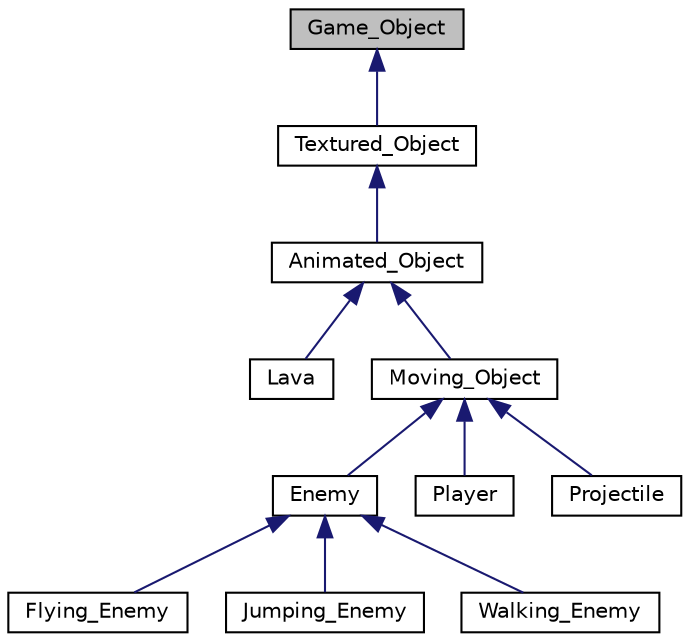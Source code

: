 digraph "Game_Object"
{
 // LATEX_PDF_SIZE
  edge [fontname="Helvetica",fontsize="10",labelfontname="Helvetica",labelfontsize="10"];
  node [fontname="Helvetica",fontsize="10",shape=record];
  Node1 [label="Game_Object",height=0.2,width=0.4,color="black", fillcolor="grey75", style="filled", fontcolor="black",tooltip=" "];
  Node1 -> Node2 [dir="back",color="midnightblue",fontsize="10",style="solid"];
  Node2 [label="Textured_Object",height=0.2,width=0.4,color="black", fillcolor="white", style="filled",URL="$classTextured__Object.html",tooltip=" "];
  Node2 -> Node3 [dir="back",color="midnightblue",fontsize="10",style="solid"];
  Node3 [label="Animated_Object",height=0.2,width=0.4,color="black", fillcolor="white", style="filled",URL="$classAnimated__Object.html",tooltip=" "];
  Node3 -> Node4 [dir="back",color="midnightblue",fontsize="10",style="solid"];
  Node4 [label="Lava",height=0.2,width=0.4,color="black", fillcolor="white", style="filled",URL="$classLava.html",tooltip=" "];
  Node3 -> Node5 [dir="back",color="midnightblue",fontsize="10",style="solid"];
  Node5 [label="Moving_Object",height=0.2,width=0.4,color="black", fillcolor="white", style="filled",URL="$classMoving__Object.html",tooltip=" "];
  Node5 -> Node6 [dir="back",color="midnightblue",fontsize="10",style="solid"];
  Node6 [label="Enemy",height=0.2,width=0.4,color="black", fillcolor="white", style="filled",URL="$classEnemy.html",tooltip=" "];
  Node6 -> Node7 [dir="back",color="midnightblue",fontsize="10",style="solid"];
  Node7 [label="Flying_Enemy",height=0.2,width=0.4,color="black", fillcolor="white", style="filled",URL="$classFlying__Enemy.html",tooltip=" "];
  Node6 -> Node8 [dir="back",color="midnightblue",fontsize="10",style="solid"];
  Node8 [label="Jumping_Enemy",height=0.2,width=0.4,color="black", fillcolor="white", style="filled",URL="$classJumping__Enemy.html",tooltip=" "];
  Node6 -> Node9 [dir="back",color="midnightblue",fontsize="10",style="solid"];
  Node9 [label="Walking_Enemy",height=0.2,width=0.4,color="black", fillcolor="white", style="filled",URL="$classWalking__Enemy.html",tooltip=" "];
  Node5 -> Node10 [dir="back",color="midnightblue",fontsize="10",style="solid"];
  Node10 [label="Player",height=0.2,width=0.4,color="black", fillcolor="white", style="filled",URL="$classPlayer.html",tooltip=" "];
  Node5 -> Node11 [dir="back",color="midnightblue",fontsize="10",style="solid"];
  Node11 [label="Projectile",height=0.2,width=0.4,color="black", fillcolor="white", style="filled",URL="$classProjectile.html",tooltip=" "];
}
